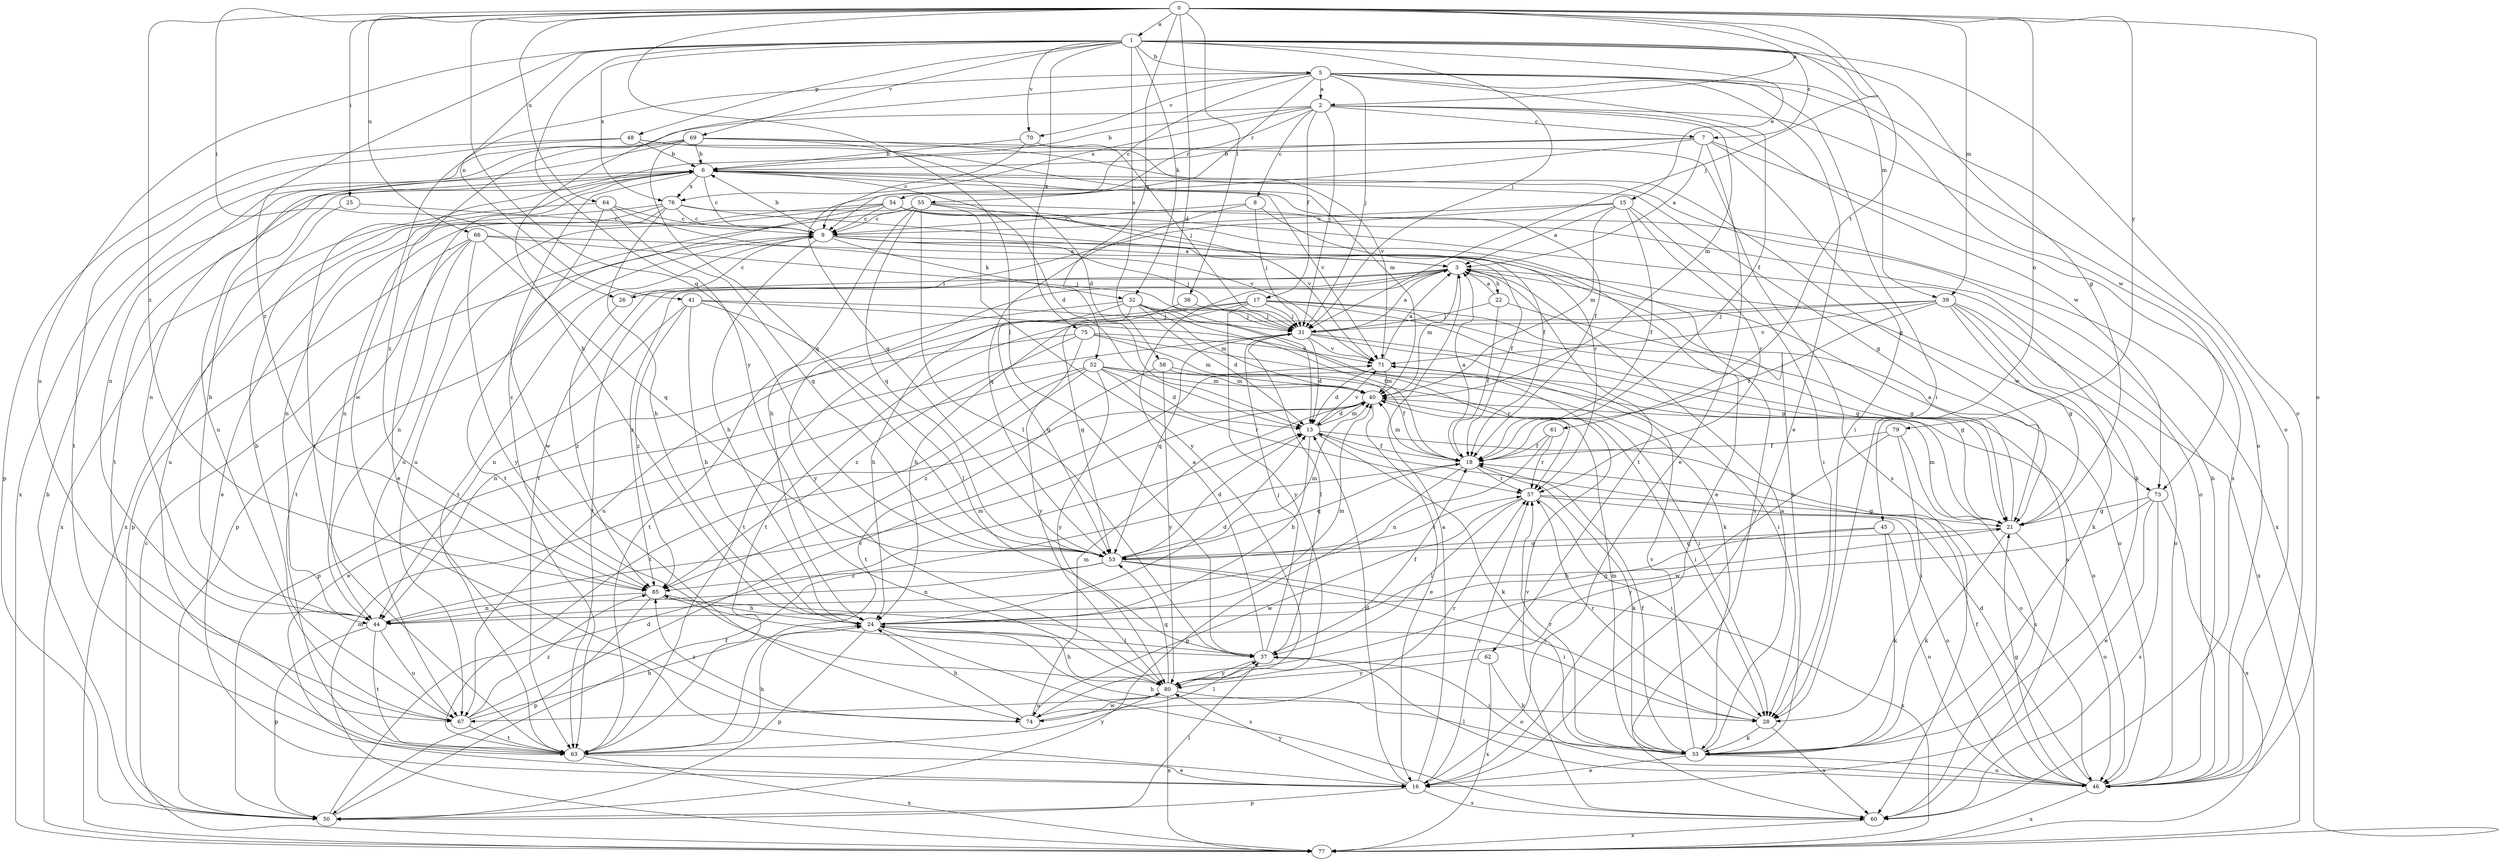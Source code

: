 strict digraph  {
0;
1;
2;
3;
5;
6;
7;
8;
9;
13;
15;
16;
17;
18;
21;
22;
24;
25;
26;
28;
31;
32;
33;
36;
37;
39;
40;
41;
44;
45;
46;
48;
50;
52;
53;
54;
55;
57;
58;
60;
61;
62;
63;
64;
66;
67;
69;
70;
71;
73;
74;
75;
76;
77;
79;
80;
85;
0 -> 1  [label=a];
0 -> 2  [label=a];
0 -> 13  [label=d];
0 -> 25  [label=i];
0 -> 26  [label=i];
0 -> 31  [label=j];
0 -> 36  [label=l];
0 -> 37  [label=l];
0 -> 39  [label=m];
0 -> 45  [label=o];
0 -> 46  [label=o];
0 -> 52  [label=q];
0 -> 53  [label=q];
0 -> 61  [label=t];
0 -> 64  [label=u];
0 -> 66  [label=u];
0 -> 79  [label=y];
0 -> 85  [label=z];
1 -> 5  [label=b];
1 -> 7  [label=c];
1 -> 15  [label=e];
1 -> 21  [label=g];
1 -> 31  [label=j];
1 -> 32  [label=k];
1 -> 39  [label=m];
1 -> 41  [label=n];
1 -> 46  [label=o];
1 -> 48  [label=p];
1 -> 58  [label=s];
1 -> 67  [label=u];
1 -> 69  [label=v];
1 -> 70  [label=v];
1 -> 75  [label=x];
1 -> 76  [label=x];
1 -> 80  [label=y];
1 -> 85  [label=z];
2 -> 6  [label=b];
2 -> 7  [label=c];
2 -> 8  [label=c];
2 -> 17  [label=f];
2 -> 31  [label=j];
2 -> 40  [label=m];
2 -> 46  [label=o];
2 -> 54  [label=r];
2 -> 73  [label=w];
2 -> 76  [label=x];
2 -> 85  [label=z];
3 -> 22  [label=h];
3 -> 26  [label=i];
3 -> 40  [label=m];
3 -> 62  [label=t];
3 -> 63  [label=t];
3 -> 73  [label=w];
3 -> 80  [label=y];
3 -> 85  [label=z];
5 -> 2  [label=a];
5 -> 9  [label=c];
5 -> 16  [label=e];
5 -> 18  [label=f];
5 -> 24  [label=h];
5 -> 28  [label=i];
5 -> 31  [label=j];
5 -> 46  [label=o];
5 -> 55  [label=r];
5 -> 70  [label=v];
5 -> 73  [label=w];
5 -> 74  [label=w];
6 -> 9  [label=c];
6 -> 13  [label=d];
6 -> 16  [label=e];
6 -> 18  [label=f];
6 -> 21  [label=g];
6 -> 44  [label=n];
6 -> 63  [label=t];
6 -> 71  [label=v];
6 -> 74  [label=w];
6 -> 76  [label=x];
7 -> 3  [label=a];
7 -> 6  [label=b];
7 -> 16  [label=e];
7 -> 28  [label=i];
7 -> 53  [label=q];
7 -> 60  [label=s];
7 -> 63  [label=t];
8 -> 9  [label=c];
8 -> 16  [label=e];
8 -> 31  [label=j];
8 -> 53  [label=q];
9 -> 3  [label=a];
9 -> 6  [label=b];
9 -> 18  [label=f];
9 -> 24  [label=h];
9 -> 31  [label=j];
9 -> 32  [label=k];
9 -> 33  [label=k];
9 -> 50  [label=p];
9 -> 63  [label=t];
13 -> 18  [label=f];
13 -> 24  [label=h];
13 -> 33  [label=k];
13 -> 40  [label=m];
13 -> 46  [label=o];
13 -> 71  [label=v];
15 -> 3  [label=a];
15 -> 9  [label=c];
15 -> 18  [label=f];
15 -> 28  [label=i];
15 -> 40  [label=m];
15 -> 57  [label=r];
15 -> 63  [label=t];
16 -> 3  [label=a];
16 -> 13  [label=d];
16 -> 50  [label=p];
16 -> 57  [label=r];
16 -> 60  [label=s];
16 -> 80  [label=y];
17 -> 21  [label=g];
17 -> 24  [label=h];
17 -> 31  [label=j];
17 -> 46  [label=o];
17 -> 60  [label=s];
17 -> 63  [label=t];
17 -> 67  [label=u];
17 -> 80  [label=y];
18 -> 3  [label=a];
18 -> 33  [label=k];
18 -> 40  [label=m];
18 -> 50  [label=p];
18 -> 53  [label=q];
18 -> 57  [label=r];
21 -> 3  [label=a];
21 -> 33  [label=k];
21 -> 40  [label=m];
21 -> 46  [label=o];
21 -> 53  [label=q];
22 -> 3  [label=a];
22 -> 18  [label=f];
22 -> 21  [label=g];
22 -> 31  [label=j];
24 -> 13  [label=d];
24 -> 37  [label=l];
24 -> 40  [label=m];
24 -> 50  [label=p];
24 -> 60  [label=s];
25 -> 9  [label=c];
25 -> 67  [label=u];
26 -> 9  [label=c];
26 -> 85  [label=z];
28 -> 33  [label=k];
28 -> 57  [label=r];
28 -> 60  [label=s];
31 -> 3  [label=a];
31 -> 13  [label=d];
31 -> 21  [label=g];
31 -> 28  [label=i];
31 -> 37  [label=l];
31 -> 50  [label=p];
31 -> 53  [label=q];
31 -> 71  [label=v];
32 -> 13  [label=d];
32 -> 18  [label=f];
32 -> 24  [label=h];
32 -> 31  [label=j];
32 -> 33  [label=k];
32 -> 40  [label=m];
32 -> 53  [label=q];
32 -> 63  [label=t];
33 -> 3  [label=a];
33 -> 16  [label=e];
33 -> 18  [label=f];
33 -> 24  [label=h];
33 -> 40  [label=m];
33 -> 46  [label=o];
33 -> 57  [label=r];
33 -> 71  [label=v];
36 -> 31  [label=j];
36 -> 53  [label=q];
37 -> 3  [label=a];
37 -> 18  [label=f];
37 -> 31  [label=j];
37 -> 46  [label=o];
37 -> 80  [label=y];
37 -> 85  [label=z];
39 -> 18  [label=f];
39 -> 21  [label=g];
39 -> 31  [label=j];
39 -> 33  [label=k];
39 -> 46  [label=o];
39 -> 63  [label=t];
39 -> 71  [label=v];
39 -> 77  [label=x];
40 -> 13  [label=d];
40 -> 16  [label=e];
40 -> 28  [label=i];
41 -> 21  [label=g];
41 -> 24  [label=h];
41 -> 31  [label=j];
41 -> 37  [label=l];
41 -> 44  [label=n];
41 -> 85  [label=z];
44 -> 6  [label=b];
44 -> 21  [label=g];
44 -> 40  [label=m];
44 -> 50  [label=p];
44 -> 63  [label=t];
44 -> 67  [label=u];
45 -> 24  [label=h];
45 -> 33  [label=k];
45 -> 46  [label=o];
45 -> 53  [label=q];
46 -> 6  [label=b];
46 -> 13  [label=d];
46 -> 18  [label=f];
46 -> 21  [label=g];
46 -> 37  [label=l];
46 -> 77  [label=x];
48 -> 6  [label=b];
48 -> 21  [label=g];
48 -> 40  [label=m];
48 -> 50  [label=p];
48 -> 63  [label=t];
50 -> 6  [label=b];
50 -> 13  [label=d];
50 -> 18  [label=f];
50 -> 37  [label=l];
52 -> 13  [label=d];
52 -> 16  [label=e];
52 -> 28  [label=i];
52 -> 40  [label=m];
52 -> 46  [label=o];
52 -> 57  [label=r];
52 -> 63  [label=t];
52 -> 80  [label=y];
52 -> 85  [label=z];
53 -> 13  [label=d];
53 -> 28  [label=i];
53 -> 40  [label=m];
53 -> 44  [label=n];
53 -> 57  [label=r];
53 -> 77  [label=x];
53 -> 85  [label=z];
54 -> 9  [label=c];
54 -> 18  [label=f];
54 -> 33  [label=k];
54 -> 44  [label=n];
54 -> 46  [label=o];
54 -> 63  [label=t];
54 -> 67  [label=u];
55 -> 9  [label=c];
55 -> 24  [label=h];
55 -> 37  [label=l];
55 -> 53  [label=q];
55 -> 67  [label=u];
55 -> 71  [label=v];
55 -> 77  [label=x];
55 -> 80  [label=y];
57 -> 21  [label=g];
57 -> 28  [label=i];
57 -> 37  [label=l];
57 -> 46  [label=o];
57 -> 74  [label=w];
58 -> 18  [label=f];
58 -> 40  [label=m];
58 -> 63  [label=t];
58 -> 80  [label=y];
60 -> 71  [label=v];
60 -> 77  [label=x];
61 -> 18  [label=f];
61 -> 44  [label=n];
61 -> 57  [label=r];
62 -> 33  [label=k];
62 -> 77  [label=x];
62 -> 80  [label=y];
63 -> 16  [label=e];
63 -> 24  [label=h];
63 -> 77  [label=x];
63 -> 80  [label=y];
64 -> 9  [label=c];
64 -> 53  [label=q];
64 -> 71  [label=v];
64 -> 77  [label=x];
64 -> 85  [label=z];
66 -> 3  [label=a];
66 -> 31  [label=j];
66 -> 44  [label=n];
66 -> 50  [label=p];
66 -> 53  [label=q];
66 -> 63  [label=t];
66 -> 80  [label=y];
67 -> 6  [label=b];
67 -> 24  [label=h];
67 -> 63  [label=t];
67 -> 71  [label=v];
67 -> 85  [label=z];
69 -> 6  [label=b];
69 -> 13  [label=d];
69 -> 44  [label=n];
69 -> 53  [label=q];
69 -> 60  [label=s];
69 -> 67  [label=u];
69 -> 71  [label=v];
69 -> 77  [label=x];
70 -> 6  [label=b];
70 -> 9  [label=c];
70 -> 31  [label=j];
71 -> 3  [label=a];
71 -> 13  [label=d];
71 -> 40  [label=m];
73 -> 16  [label=e];
73 -> 21  [label=g];
73 -> 60  [label=s];
73 -> 77  [label=x];
73 -> 80  [label=y];
74 -> 24  [label=h];
74 -> 37  [label=l];
74 -> 40  [label=m];
74 -> 57  [label=r];
74 -> 85  [label=z];
75 -> 40  [label=m];
75 -> 44  [label=n];
75 -> 57  [label=r];
75 -> 71  [label=v];
75 -> 80  [label=y];
75 -> 85  [label=z];
76 -> 9  [label=c];
76 -> 16  [label=e];
76 -> 24  [label=h];
76 -> 44  [label=n];
76 -> 57  [label=r];
76 -> 60  [label=s];
76 -> 77  [label=x];
77 -> 9  [label=c];
77 -> 40  [label=m];
79 -> 18  [label=f];
79 -> 28  [label=i];
79 -> 60  [label=s];
79 -> 74  [label=w];
80 -> 24  [label=h];
80 -> 28  [label=i];
80 -> 53  [label=q];
80 -> 67  [label=u];
80 -> 74  [label=w];
80 -> 77  [label=x];
85 -> 24  [label=h];
85 -> 28  [label=i];
85 -> 44  [label=n];
85 -> 50  [label=p];
}
